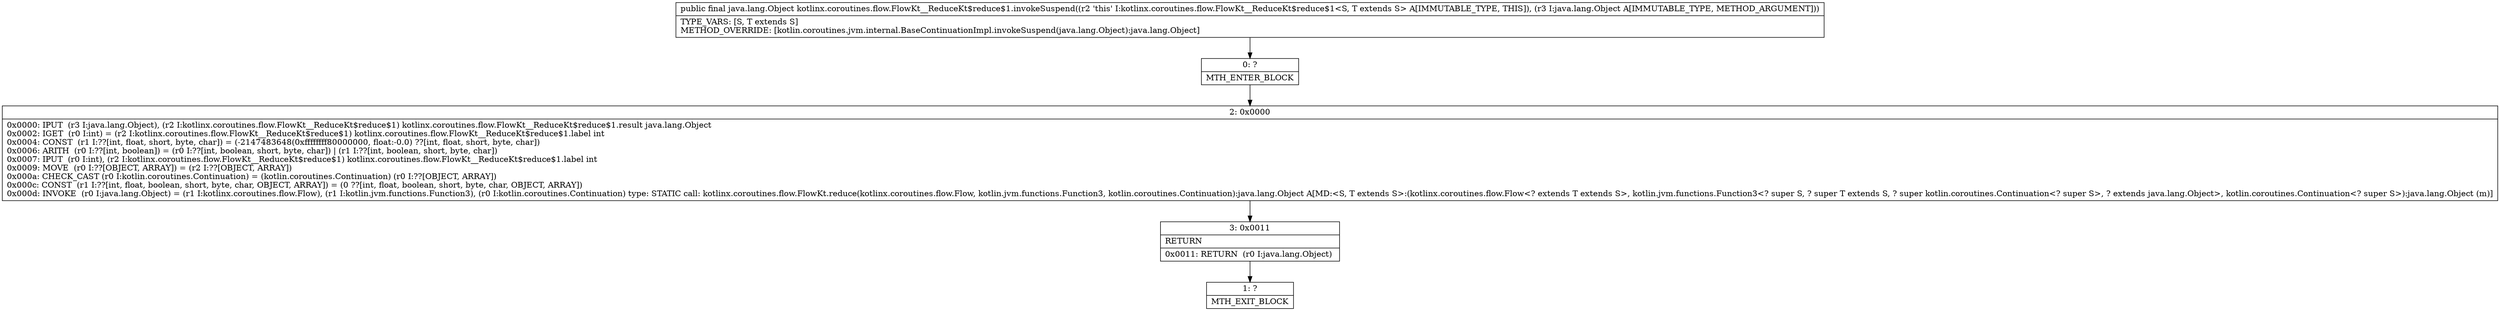 digraph "CFG forkotlinx.coroutines.flow.FlowKt__ReduceKt$reduce$1.invokeSuspend(Ljava\/lang\/Object;)Ljava\/lang\/Object;" {
Node_0 [shape=record,label="{0\:\ ?|MTH_ENTER_BLOCK\l}"];
Node_2 [shape=record,label="{2\:\ 0x0000|0x0000: IPUT  (r3 I:java.lang.Object), (r2 I:kotlinx.coroutines.flow.FlowKt__ReduceKt$reduce$1) kotlinx.coroutines.flow.FlowKt__ReduceKt$reduce$1.result java.lang.Object \l0x0002: IGET  (r0 I:int) = (r2 I:kotlinx.coroutines.flow.FlowKt__ReduceKt$reduce$1) kotlinx.coroutines.flow.FlowKt__ReduceKt$reduce$1.label int \l0x0004: CONST  (r1 I:??[int, float, short, byte, char]) = (\-2147483648(0xffffffff80000000, float:\-0.0) ??[int, float, short, byte, char]) \l0x0006: ARITH  (r0 I:??[int, boolean]) = (r0 I:??[int, boolean, short, byte, char]) \| (r1 I:??[int, boolean, short, byte, char]) \l0x0007: IPUT  (r0 I:int), (r2 I:kotlinx.coroutines.flow.FlowKt__ReduceKt$reduce$1) kotlinx.coroutines.flow.FlowKt__ReduceKt$reduce$1.label int \l0x0009: MOVE  (r0 I:??[OBJECT, ARRAY]) = (r2 I:??[OBJECT, ARRAY]) \l0x000a: CHECK_CAST (r0 I:kotlin.coroutines.Continuation) = (kotlin.coroutines.Continuation) (r0 I:??[OBJECT, ARRAY]) \l0x000c: CONST  (r1 I:??[int, float, boolean, short, byte, char, OBJECT, ARRAY]) = (0 ??[int, float, boolean, short, byte, char, OBJECT, ARRAY]) \l0x000d: INVOKE  (r0 I:java.lang.Object) = (r1 I:kotlinx.coroutines.flow.Flow), (r1 I:kotlin.jvm.functions.Function3), (r0 I:kotlin.coroutines.Continuation) type: STATIC call: kotlinx.coroutines.flow.FlowKt.reduce(kotlinx.coroutines.flow.Flow, kotlin.jvm.functions.Function3, kotlin.coroutines.Continuation):java.lang.Object A[MD:\<S, T extends S\>:(kotlinx.coroutines.flow.Flow\<? extends T extends S\>, kotlin.jvm.functions.Function3\<? super S, ? super T extends S, ? super kotlin.coroutines.Continuation\<? super S\>, ? extends java.lang.Object\>, kotlin.coroutines.Continuation\<? super S\>):java.lang.Object (m)]\l}"];
Node_3 [shape=record,label="{3\:\ 0x0011|RETURN\l|0x0011: RETURN  (r0 I:java.lang.Object) \l}"];
Node_1 [shape=record,label="{1\:\ ?|MTH_EXIT_BLOCK\l}"];
MethodNode[shape=record,label="{public final java.lang.Object kotlinx.coroutines.flow.FlowKt__ReduceKt$reduce$1.invokeSuspend((r2 'this' I:kotlinx.coroutines.flow.FlowKt__ReduceKt$reduce$1\<S, T extends S\> A[IMMUTABLE_TYPE, THIS]), (r3 I:java.lang.Object A[IMMUTABLE_TYPE, METHOD_ARGUMENT]))  | TYPE_VARS: [S, T extends S]\lMETHOD_OVERRIDE: [kotlin.coroutines.jvm.internal.BaseContinuationImpl.invokeSuspend(java.lang.Object):java.lang.Object]\l}"];
MethodNode -> Node_0;Node_0 -> Node_2;
Node_2 -> Node_3;
Node_3 -> Node_1;
}

